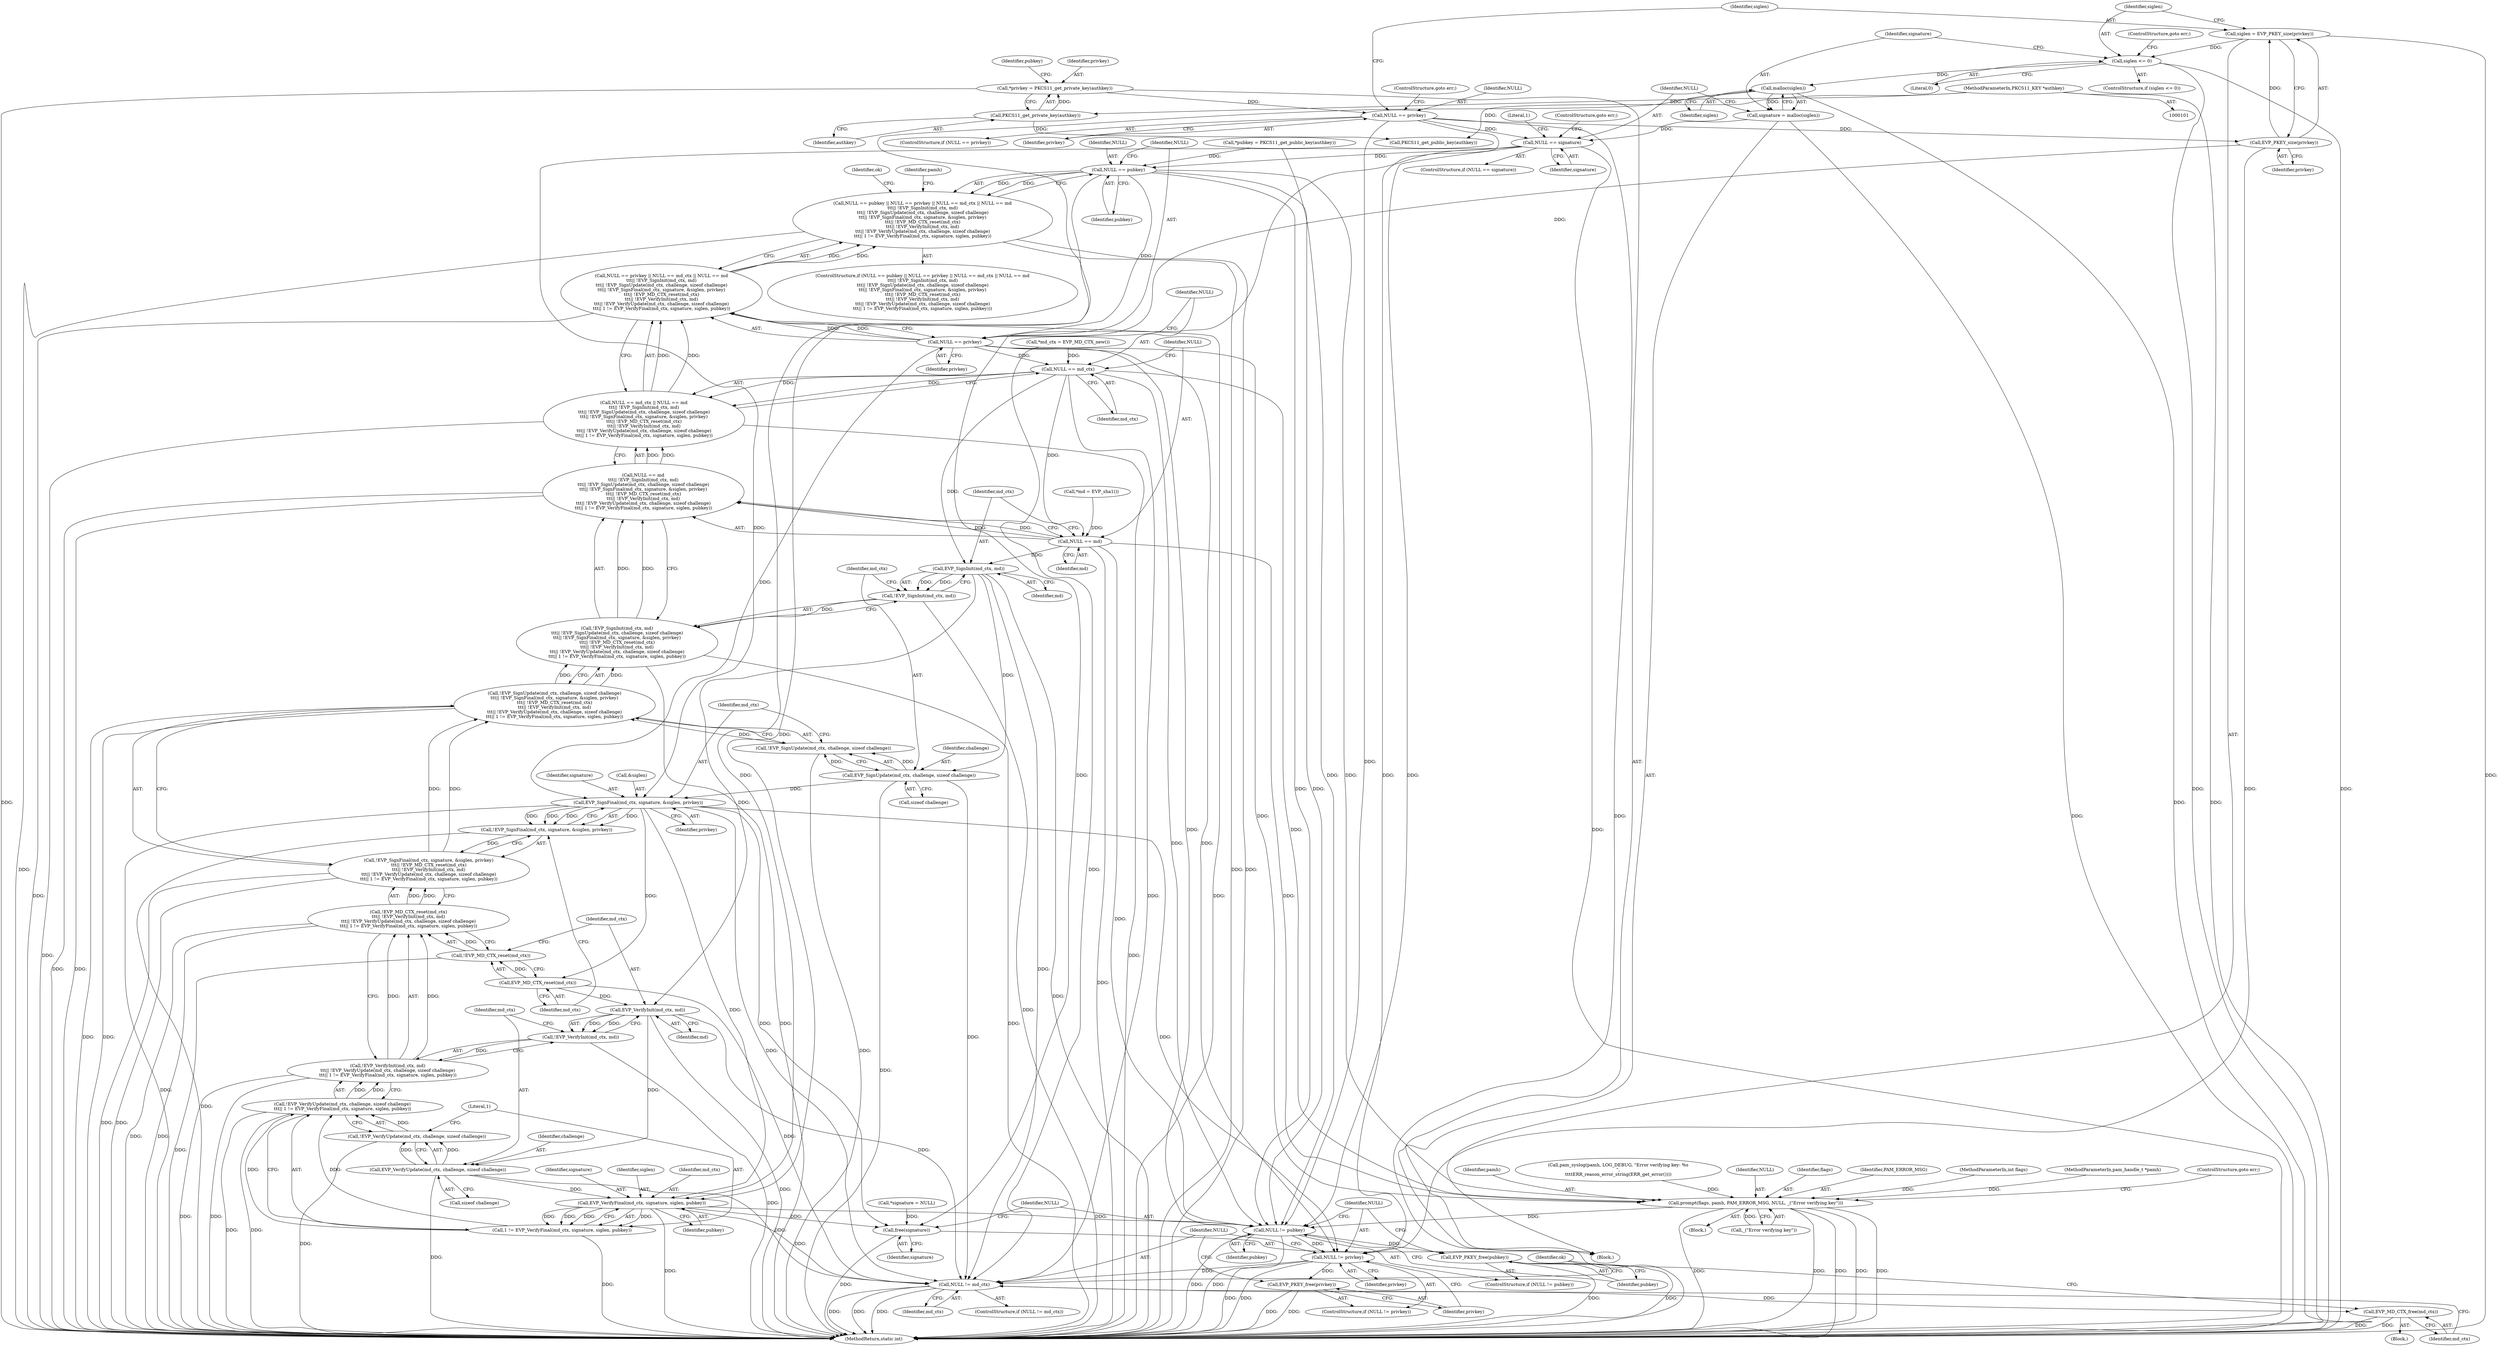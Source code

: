 digraph "0_pam_p11_d150b60e1e14c261b113f55681419ad1dfa8a76c@API" {
"1000150" [label="(Call,malloc(siglen))"];
"1000144" [label="(Call,siglen <= 0)"];
"1000139" [label="(Call,siglen = EVP_PKEY_size(privkey))"];
"1000141" [label="(Call,EVP_PKEY_size(privkey))"];
"1000135" [label="(Call,NULL == privkey)"];
"1000125" [label="(Call,*privkey = PKCS11_get_private_key(authkey))"];
"1000127" [label="(Call,PKCS11_get_private_key(authkey))"];
"1000104" [label="(MethodParameterIn,PKCS11_KEY *authkey)"];
"1000148" [label="(Call,signature = malloc(siglen))"];
"1000153" [label="(Call,NULL == signature)"];
"1000169" [label="(Call,NULL == pubkey)"];
"1000168" [label="(Call,NULL == pubkey || NULL == privkey || NULL == md_ctx || NULL == md\n\t\t\t|| !EVP_SignInit(md_ctx, md)\n\t\t\t|| !EVP_SignUpdate(md_ctx, challenge, sizeof challenge)\n\t\t\t|| !EVP_SignFinal(md_ctx, signature, &siglen, privkey)\n\t\t\t|| !EVP_MD_CTX_reset(md_ctx)\n\t\t\t|| !EVP_VerifyInit(md_ctx, md)\n\t\t\t|| !EVP_VerifyUpdate(md_ctx, challenge, sizeof challenge)\n\t\t\t|| 1 != EVP_VerifyFinal(md_ctx, signature, siglen, pubkey))"];
"1000173" [label="(Call,NULL == privkey)"];
"1000172" [label="(Call,NULL == privkey || NULL == md_ctx || NULL == md\n\t\t\t|| !EVP_SignInit(md_ctx, md)\n\t\t\t|| !EVP_SignUpdate(md_ctx, challenge, sizeof challenge)\n\t\t\t|| !EVP_SignFinal(md_ctx, signature, &siglen, privkey)\n\t\t\t|| !EVP_MD_CTX_reset(md_ctx)\n\t\t\t|| !EVP_VerifyInit(md_ctx, md)\n\t\t\t|| !EVP_VerifyUpdate(md_ctx, challenge, sizeof challenge)\n\t\t\t|| 1 != EVP_VerifyFinal(md_ctx, signature, siglen, pubkey))"];
"1000177" [label="(Call,NULL == md_ctx)"];
"1000176" [label="(Call,NULL == md_ctx || NULL == md\n\t\t\t|| !EVP_SignInit(md_ctx, md)\n\t\t\t|| !EVP_SignUpdate(md_ctx, challenge, sizeof challenge)\n\t\t\t|| !EVP_SignFinal(md_ctx, signature, &siglen, privkey)\n\t\t\t|| !EVP_MD_CTX_reset(md_ctx)\n\t\t\t|| !EVP_VerifyInit(md_ctx, md)\n\t\t\t|| !EVP_VerifyUpdate(md_ctx, challenge, sizeof challenge)\n\t\t\t|| 1 != EVP_VerifyFinal(md_ctx, signature, siglen, pubkey))"];
"1000181" [label="(Call,NULL == md)"];
"1000180" [label="(Call,NULL == md\n\t\t\t|| !EVP_SignInit(md_ctx, md)\n\t\t\t|| !EVP_SignUpdate(md_ctx, challenge, sizeof challenge)\n\t\t\t|| !EVP_SignFinal(md_ctx, signature, &siglen, privkey)\n\t\t\t|| !EVP_MD_CTX_reset(md_ctx)\n\t\t\t|| !EVP_VerifyInit(md_ctx, md)\n\t\t\t|| !EVP_VerifyUpdate(md_ctx, challenge, sizeof challenge)\n\t\t\t|| 1 != EVP_VerifyFinal(md_ctx, signature, siglen, pubkey))"];
"1000186" [label="(Call,EVP_SignInit(md_ctx, md))"];
"1000185" [label="(Call,!EVP_SignInit(md_ctx, md))"];
"1000184" [label="(Call,!EVP_SignInit(md_ctx, md)\n\t\t\t|| !EVP_SignUpdate(md_ctx, challenge, sizeof challenge)\n\t\t\t|| !EVP_SignFinal(md_ctx, signature, &siglen, privkey)\n\t\t\t|| !EVP_MD_CTX_reset(md_ctx)\n\t\t\t|| !EVP_VerifyInit(md_ctx, md)\n\t\t\t|| !EVP_VerifyUpdate(md_ctx, challenge, sizeof challenge)\n\t\t\t|| 1 != EVP_VerifyFinal(md_ctx, signature, siglen, pubkey))"];
"1000191" [label="(Call,EVP_SignUpdate(md_ctx, challenge, sizeof challenge))"];
"1000190" [label="(Call,!EVP_SignUpdate(md_ctx, challenge, sizeof challenge))"];
"1000189" [label="(Call,!EVP_SignUpdate(md_ctx, challenge, sizeof challenge)\n\t\t\t|| !EVP_SignFinal(md_ctx, signature, &siglen, privkey)\n\t\t\t|| !EVP_MD_CTX_reset(md_ctx)\n\t\t\t|| !EVP_VerifyInit(md_ctx, md)\n\t\t\t|| !EVP_VerifyUpdate(md_ctx, challenge, sizeof challenge)\n\t\t\t|| 1 != EVP_VerifyFinal(md_ctx, signature, siglen, pubkey))"];
"1000198" [label="(Call,EVP_SignFinal(md_ctx, signature, &siglen, privkey))"];
"1000197" [label="(Call,!EVP_SignFinal(md_ctx, signature, &siglen, privkey))"];
"1000196" [label="(Call,!EVP_SignFinal(md_ctx, signature, &siglen, privkey)\n\t\t\t|| !EVP_MD_CTX_reset(md_ctx)\n\t\t\t|| !EVP_VerifyInit(md_ctx, md)\n\t\t\t|| !EVP_VerifyUpdate(md_ctx, challenge, sizeof challenge)\n\t\t\t|| 1 != EVP_VerifyFinal(md_ctx, signature, siglen, pubkey))"];
"1000206" [label="(Call,EVP_MD_CTX_reset(md_ctx))"];
"1000205" [label="(Call,!EVP_MD_CTX_reset(md_ctx))"];
"1000204" [label="(Call,!EVP_MD_CTX_reset(md_ctx)\n\t\t\t|| !EVP_VerifyInit(md_ctx, md)\n\t\t\t|| !EVP_VerifyUpdate(md_ctx, challenge, sizeof challenge)\n\t\t\t|| 1 != EVP_VerifyFinal(md_ctx, signature, siglen, pubkey))"];
"1000210" [label="(Call,EVP_VerifyInit(md_ctx, md))"];
"1000209" [label="(Call,!EVP_VerifyInit(md_ctx, md))"];
"1000208" [label="(Call,!EVP_VerifyInit(md_ctx, md)\n\t\t\t|| !EVP_VerifyUpdate(md_ctx, challenge, sizeof challenge)\n\t\t\t|| 1 != EVP_VerifyFinal(md_ctx, signature, siglen, pubkey))"];
"1000215" [label="(Call,EVP_VerifyUpdate(md_ctx, challenge, sizeof challenge))"];
"1000214" [label="(Call,!EVP_VerifyUpdate(md_ctx, challenge, sizeof challenge))"];
"1000213" [label="(Call,!EVP_VerifyUpdate(md_ctx, challenge, sizeof challenge)\n\t\t\t|| 1 != EVP_VerifyFinal(md_ctx, signature, siglen, pubkey))"];
"1000222" [label="(Call,EVP_VerifyFinal(md_ctx, signature, siglen, pubkey))"];
"1000220" [label="(Call,1 != EVP_VerifyFinal(md_ctx, signature, siglen, pubkey))"];
"1000246" [label="(Call,free(signature))"];
"1000249" [label="(Call,NULL != pubkey)"];
"1000252" [label="(Call,EVP_PKEY_free(pubkey))"];
"1000255" [label="(Call,NULL != privkey)"];
"1000258" [label="(Call,EVP_PKEY_free(privkey))"];
"1000261" [label="(Call,NULL != md_ctx)"];
"1000265" [label="(Call,EVP_MD_CTX_free(md_ctx))"];
"1000234" [label="(Call,prompt(flags, pamh, PAM_ERROR_MSG, NULL, _(\"Error verifying key\")))"];
"1000253" [label="(Identifier,pubkey)"];
"1000264" [label="(Block,)"];
"1000211" [label="(Identifier,md_ctx)"];
"1000246" [label="(Call,free(signature))"];
"1000251" [label="(Identifier,pubkey)"];
"1000243" [label="(Identifier,ok)"];
"1000216" [label="(Identifier,md_ctx)"];
"1000208" [label="(Call,!EVP_VerifyInit(md_ctx, md)\n\t\t\t|| !EVP_VerifyUpdate(md_ctx, challenge, sizeof challenge)\n\t\t\t|| 1 != EVP_VerifyFinal(md_ctx, signature, siglen, pubkey))"];
"1000105" [label="(Block,)"];
"1000132" [label="(Call,PKCS11_get_public_key(authkey))"];
"1000167" [label="(ControlStructure,if (NULL == pubkey || NULL == privkey || NULL == md_ctx || NULL == md\n\t\t\t|| !EVP_SignInit(md_ctx, md)\n\t\t\t|| !EVP_SignUpdate(md_ctx, challenge, sizeof challenge)\n\t\t\t|| !EVP_SignFinal(md_ctx, signature, &siglen, privkey)\n\t\t\t|| !EVP_MD_CTX_reset(md_ctx)\n\t\t\t|| !EVP_VerifyInit(md_ctx, md)\n\t\t\t|| !EVP_VerifyUpdate(md_ctx, challenge, sizeof challenge)\n\t\t\t|| 1 != EVP_VerifyFinal(md_ctx, signature, siglen, pubkey)))"];
"1000201" [label="(Call,&siglen)"];
"1000224" [label="(Identifier,signature)"];
"1000263" [label="(Identifier,md_ctx)"];
"1000210" [label="(Call,EVP_VerifyInit(md_ctx, md))"];
"1000134" [label="(ControlStructure,if (NULL == privkey))"];
"1000155" [label="(Identifier,signature)"];
"1000126" [label="(Identifier,privkey)"];
"1000174" [label="(Identifier,NULL)"];
"1000128" [label="(Identifier,authkey)"];
"1000209" [label="(Call,!EVP_VerifyInit(md_ctx, md))"];
"1000177" [label="(Call,NULL == md_ctx)"];
"1000138" [label="(ControlStructure,goto err;)"];
"1000225" [label="(Identifier,siglen)"];
"1000257" [label="(Identifier,privkey)"];
"1000112" [label="(Call,*signature = NULL)"];
"1000250" [label="(Identifier,NULL)"];
"1000179" [label="(Identifier,md_ctx)"];
"1000148" [label="(Call,signature = malloc(siglen))"];
"1000154" [label="(Identifier,NULL)"];
"1000151" [label="(Identifier,siglen)"];
"1000193" [label="(Identifier,challenge)"];
"1000142" [label="(Identifier,privkey)"];
"1000269" [label="(MethodReturn,static int)"];
"1000149" [label="(Identifier,signature)"];
"1000169" [label="(Call,NULL == pubkey)"];
"1000235" [label="(Identifier,flags)"];
"1000212" [label="(Identifier,md)"];
"1000172" [label="(Call,NULL == privkey || NULL == md_ctx || NULL == md\n\t\t\t|| !EVP_SignInit(md_ctx, md)\n\t\t\t|| !EVP_SignUpdate(md_ctx, challenge, sizeof challenge)\n\t\t\t|| !EVP_SignFinal(md_ctx, signature, &siglen, privkey)\n\t\t\t|| !EVP_MD_CTX_reset(md_ctx)\n\t\t\t|| !EVP_VerifyInit(md_ctx, md)\n\t\t\t|| !EVP_VerifyUpdate(md_ctx, challenge, sizeof challenge)\n\t\t\t|| 1 != EVP_VerifyFinal(md_ctx, signature, siglen, pubkey))"];
"1000125" [label="(Call,*privkey = PKCS11_get_private_key(authkey))"];
"1000173" [label="(Call,NULL == privkey)"];
"1000206" [label="(Call,EVP_MD_CTX_reset(md_ctx))"];
"1000226" [label="(Identifier,pubkey)"];
"1000186" [label="(Call,EVP_SignInit(md_ctx, md))"];
"1000176" [label="(Call,NULL == md_ctx || NULL == md\n\t\t\t|| !EVP_SignInit(md_ctx, md)\n\t\t\t|| !EVP_SignUpdate(md_ctx, challenge, sizeof challenge)\n\t\t\t|| !EVP_SignFinal(md_ctx, signature, &siglen, privkey)\n\t\t\t|| !EVP_MD_CTX_reset(md_ctx)\n\t\t\t|| !EVP_VerifyInit(md_ctx, md)\n\t\t\t|| !EVP_VerifyUpdate(md_ctx, challenge, sizeof challenge)\n\t\t\t|| 1 != EVP_VerifyFinal(md_ctx, signature, siglen, pubkey))"];
"1000248" [label="(ControlStructure,if (NULL != pubkey))"];
"1000136" [label="(Identifier,NULL)"];
"1000184" [label="(Call,!EVP_SignInit(md_ctx, md)\n\t\t\t|| !EVP_SignUpdate(md_ctx, challenge, sizeof challenge)\n\t\t\t|| !EVP_SignFinal(md_ctx, signature, &siglen, privkey)\n\t\t\t|| !EVP_MD_CTX_reset(md_ctx)\n\t\t\t|| !EVP_VerifyInit(md_ctx, md)\n\t\t\t|| !EVP_VerifyUpdate(md_ctx, challenge, sizeof challenge)\n\t\t\t|| 1 != EVP_VerifyFinal(md_ctx, signature, siglen, pubkey))"];
"1000259" [label="(Identifier,privkey)"];
"1000205" [label="(Call,!EVP_MD_CTX_reset(md_ctx))"];
"1000197" [label="(Call,!EVP_SignFinal(md_ctx, signature, &siglen, privkey))"];
"1000121" [label="(Call,*md_ctx = EVP_MD_CTX_new())"];
"1000194" [label="(Call,sizeof challenge)"];
"1000214" [label="(Call,!EVP_VerifyUpdate(md_ctx, challenge, sizeof challenge))"];
"1000255" [label="(Call,NULL != privkey)"];
"1000217" [label="(Identifier,challenge)"];
"1000183" [label="(Identifier,md)"];
"1000130" [label="(Call,*pubkey = PKCS11_get_public_key(authkey))"];
"1000254" [label="(ControlStructure,if (NULL != privkey))"];
"1000159" [label="(Literal,1)"];
"1000266" [label="(Identifier,md_ctx)"];
"1000156" [label="(ControlStructure,goto err;)"];
"1000171" [label="(Identifier,pubkey)"];
"1000144" [label="(Call,siglen <= 0)"];
"1000189" [label="(Call,!EVP_SignUpdate(md_ctx, challenge, sizeof challenge)\n\t\t\t|| !EVP_SignFinal(md_ctx, signature, &siglen, privkey)\n\t\t\t|| !EVP_MD_CTX_reset(md_ctx)\n\t\t\t|| !EVP_VerifyInit(md_ctx, md)\n\t\t\t|| !EVP_VerifyUpdate(md_ctx, challenge, sizeof challenge)\n\t\t\t|| 1 != EVP_VerifyFinal(md_ctx, signature, siglen, pubkey))"];
"1000247" [label="(Identifier,signature)"];
"1000237" [label="(Identifier,PAM_ERROR_MSG)"];
"1000260" [label="(ControlStructure,if (NULL != md_ctx))"];
"1000147" [label="(ControlStructure,goto err;)"];
"1000117" [label="(Call,*md = EVP_sha1())"];
"1000141" [label="(Call,EVP_PKEY_size(privkey))"];
"1000150" [label="(Call,malloc(siglen))"];
"1000215" [label="(Call,EVP_VerifyUpdate(md_ctx, challenge, sizeof challenge))"];
"1000252" [label="(Call,EVP_PKEY_free(pubkey))"];
"1000168" [label="(Call,NULL == pubkey || NULL == privkey || NULL == md_ctx || NULL == md\n\t\t\t|| !EVP_SignInit(md_ctx, md)\n\t\t\t|| !EVP_SignUpdate(md_ctx, challenge, sizeof challenge)\n\t\t\t|| !EVP_SignFinal(md_ctx, signature, &siglen, privkey)\n\t\t\t|| !EVP_MD_CTX_reset(md_ctx)\n\t\t\t|| !EVP_VerifyInit(md_ctx, md)\n\t\t\t|| !EVP_VerifyUpdate(md_ctx, challenge, sizeof challenge)\n\t\t\t|| 1 != EVP_VerifyFinal(md_ctx, signature, siglen, pubkey))"];
"1000222" [label="(Call,EVP_VerifyFinal(md_ctx, signature, siglen, pubkey))"];
"1000187" [label="(Identifier,md_ctx)"];
"1000191" [label="(Call,EVP_SignUpdate(md_ctx, challenge, sizeof challenge))"];
"1000227" [label="(Block,)"];
"1000190" [label="(Call,!EVP_SignUpdate(md_ctx, challenge, sizeof challenge))"];
"1000152" [label="(ControlStructure,if (NULL == signature))"];
"1000127" [label="(Call,PKCS11_get_private_key(authkey))"];
"1000204" [label="(Call,!EVP_MD_CTX_reset(md_ctx)\n\t\t\t|| !EVP_VerifyInit(md_ctx, md)\n\t\t\t|| !EVP_VerifyUpdate(md_ctx, challenge, sizeof challenge)\n\t\t\t|| 1 != EVP_VerifyFinal(md_ctx, signature, siglen, pubkey))"];
"1000239" [label="(Call,_(\"Error verifying key\"))"];
"1000137" [label="(Identifier,privkey)"];
"1000140" [label="(Identifier,siglen)"];
"1000153" [label="(Call,NULL == signature)"];
"1000221" [label="(Literal,1)"];
"1000145" [label="(Identifier,siglen)"];
"1000199" [label="(Identifier,md_ctx)"];
"1000218" [label="(Call,sizeof challenge)"];
"1000213" [label="(Call,!EVP_VerifyUpdate(md_ctx, challenge, sizeof challenge)\n\t\t\t|| 1 != EVP_VerifyFinal(md_ctx, signature, siglen, pubkey))"];
"1000170" [label="(Identifier,NULL)"];
"1000139" [label="(Call,siglen = EVP_PKEY_size(privkey))"];
"1000175" [label="(Identifier,privkey)"];
"1000200" [label="(Identifier,signature)"];
"1000207" [label="(Identifier,md_ctx)"];
"1000265" [label="(Call,EVP_MD_CTX_free(md_ctx))"];
"1000268" [label="(Identifier,ok)"];
"1000203" [label="(Identifier,privkey)"];
"1000258" [label="(Call,EVP_PKEY_free(privkey))"];
"1000262" [label="(Identifier,NULL)"];
"1000143" [label="(ControlStructure,if (siglen <= 0))"];
"1000180" [label="(Call,NULL == md\n\t\t\t|| !EVP_SignInit(md_ctx, md)\n\t\t\t|| !EVP_SignUpdate(md_ctx, challenge, sizeof challenge)\n\t\t\t|| !EVP_SignFinal(md_ctx, signature, &siglen, privkey)\n\t\t\t|| !EVP_MD_CTX_reset(md_ctx)\n\t\t\t|| !EVP_VerifyInit(md_ctx, md)\n\t\t\t|| !EVP_VerifyUpdate(md_ctx, challenge, sizeof challenge)\n\t\t\t|| 1 != EVP_VerifyFinal(md_ctx, signature, siglen, pubkey))"];
"1000103" [label="(MethodParameterIn,int flags)"];
"1000256" [label="(Identifier,NULL)"];
"1000104" [label="(MethodParameterIn,PKCS11_KEY *authkey)"];
"1000102" [label="(MethodParameterIn,pam_handle_t *pamh)"];
"1000241" [label="(ControlStructure,goto err;)"];
"1000220" [label="(Call,1 != EVP_VerifyFinal(md_ctx, signature, siglen, pubkey))"];
"1000185" [label="(Call,!EVP_SignInit(md_ctx, md))"];
"1000236" [label="(Identifier,pamh)"];
"1000135" [label="(Call,NULL == privkey)"];
"1000198" [label="(Call,EVP_SignFinal(md_ctx, signature, &siglen, privkey))"];
"1000181" [label="(Call,NULL == md)"];
"1000228" [label="(Call,pam_syslog(pamh, LOG_DEBUG, \"Error verifying key: %s\n\",\n\t\t\t\tERR_reason_error_string(ERR_get_error())))"];
"1000188" [label="(Identifier,md)"];
"1000192" [label="(Identifier,md_ctx)"];
"1000196" [label="(Call,!EVP_SignFinal(md_ctx, signature, &siglen, privkey)\n\t\t\t|| !EVP_MD_CTX_reset(md_ctx)\n\t\t\t|| !EVP_VerifyInit(md_ctx, md)\n\t\t\t|| !EVP_VerifyUpdate(md_ctx, challenge, sizeof challenge)\n\t\t\t|| 1 != EVP_VerifyFinal(md_ctx, signature, siglen, pubkey))"];
"1000223" [label="(Identifier,md_ctx)"];
"1000178" [label="(Identifier,NULL)"];
"1000238" [label="(Identifier,NULL)"];
"1000261" [label="(Call,NULL != md_ctx)"];
"1000131" [label="(Identifier,pubkey)"];
"1000234" [label="(Call,prompt(flags, pamh, PAM_ERROR_MSG, NULL, _(\"Error verifying key\")))"];
"1000182" [label="(Identifier,NULL)"];
"1000146" [label="(Literal,0)"];
"1000249" [label="(Call,NULL != pubkey)"];
"1000229" [label="(Identifier,pamh)"];
"1000150" -> "1000148"  [label="AST: "];
"1000150" -> "1000151"  [label="CFG: "];
"1000151" -> "1000150"  [label="AST: "];
"1000148" -> "1000150"  [label="CFG: "];
"1000150" -> "1000269"  [label="DDG: "];
"1000150" -> "1000148"  [label="DDG: "];
"1000144" -> "1000150"  [label="DDG: "];
"1000150" -> "1000222"  [label="DDG: "];
"1000144" -> "1000143"  [label="AST: "];
"1000144" -> "1000146"  [label="CFG: "];
"1000145" -> "1000144"  [label="AST: "];
"1000146" -> "1000144"  [label="AST: "];
"1000147" -> "1000144"  [label="CFG: "];
"1000149" -> "1000144"  [label="CFG: "];
"1000144" -> "1000269"  [label="DDG: "];
"1000144" -> "1000269"  [label="DDG: "];
"1000139" -> "1000144"  [label="DDG: "];
"1000139" -> "1000105"  [label="AST: "];
"1000139" -> "1000141"  [label="CFG: "];
"1000140" -> "1000139"  [label="AST: "];
"1000141" -> "1000139"  [label="AST: "];
"1000145" -> "1000139"  [label="CFG: "];
"1000139" -> "1000269"  [label="DDG: "];
"1000141" -> "1000139"  [label="DDG: "];
"1000141" -> "1000142"  [label="CFG: "];
"1000142" -> "1000141"  [label="AST: "];
"1000135" -> "1000141"  [label="DDG: "];
"1000141" -> "1000173"  [label="DDG: "];
"1000141" -> "1000255"  [label="DDG: "];
"1000135" -> "1000134"  [label="AST: "];
"1000135" -> "1000137"  [label="CFG: "];
"1000136" -> "1000135"  [label="AST: "];
"1000137" -> "1000135"  [label="AST: "];
"1000138" -> "1000135"  [label="CFG: "];
"1000140" -> "1000135"  [label="CFG: "];
"1000135" -> "1000269"  [label="DDG: "];
"1000125" -> "1000135"  [label="DDG: "];
"1000135" -> "1000153"  [label="DDG: "];
"1000135" -> "1000249"  [label="DDG: "];
"1000135" -> "1000255"  [label="DDG: "];
"1000125" -> "1000105"  [label="AST: "];
"1000125" -> "1000127"  [label="CFG: "];
"1000126" -> "1000125"  [label="AST: "];
"1000127" -> "1000125"  [label="AST: "];
"1000131" -> "1000125"  [label="CFG: "];
"1000125" -> "1000269"  [label="DDG: "];
"1000127" -> "1000125"  [label="DDG: "];
"1000127" -> "1000128"  [label="CFG: "];
"1000128" -> "1000127"  [label="AST: "];
"1000104" -> "1000127"  [label="DDG: "];
"1000127" -> "1000132"  [label="DDG: "];
"1000104" -> "1000101"  [label="AST: "];
"1000104" -> "1000269"  [label="DDG: "];
"1000104" -> "1000132"  [label="DDG: "];
"1000148" -> "1000105"  [label="AST: "];
"1000149" -> "1000148"  [label="AST: "];
"1000154" -> "1000148"  [label="CFG: "];
"1000148" -> "1000269"  [label="DDG: "];
"1000148" -> "1000153"  [label="DDG: "];
"1000153" -> "1000152"  [label="AST: "];
"1000153" -> "1000155"  [label="CFG: "];
"1000154" -> "1000153"  [label="AST: "];
"1000155" -> "1000153"  [label="AST: "];
"1000156" -> "1000153"  [label="CFG: "];
"1000159" -> "1000153"  [label="CFG: "];
"1000153" -> "1000269"  [label="DDG: "];
"1000153" -> "1000169"  [label="DDG: "];
"1000153" -> "1000198"  [label="DDG: "];
"1000153" -> "1000246"  [label="DDG: "];
"1000153" -> "1000249"  [label="DDG: "];
"1000169" -> "1000168"  [label="AST: "];
"1000169" -> "1000171"  [label="CFG: "];
"1000170" -> "1000169"  [label="AST: "];
"1000171" -> "1000169"  [label="AST: "];
"1000174" -> "1000169"  [label="CFG: "];
"1000168" -> "1000169"  [label="CFG: "];
"1000169" -> "1000168"  [label="DDG: "];
"1000169" -> "1000168"  [label="DDG: "];
"1000130" -> "1000169"  [label="DDG: "];
"1000169" -> "1000173"  [label="DDG: "];
"1000169" -> "1000222"  [label="DDG: "];
"1000169" -> "1000234"  [label="DDG: "];
"1000169" -> "1000249"  [label="DDG: "];
"1000169" -> "1000249"  [label="DDG: "];
"1000168" -> "1000167"  [label="AST: "];
"1000168" -> "1000172"  [label="CFG: "];
"1000172" -> "1000168"  [label="AST: "];
"1000229" -> "1000168"  [label="CFG: "];
"1000243" -> "1000168"  [label="CFG: "];
"1000168" -> "1000269"  [label="DDG: "];
"1000168" -> "1000269"  [label="DDG: "];
"1000168" -> "1000269"  [label="DDG: "];
"1000172" -> "1000168"  [label="DDG: "];
"1000172" -> "1000168"  [label="DDG: "];
"1000173" -> "1000172"  [label="AST: "];
"1000173" -> "1000175"  [label="CFG: "];
"1000174" -> "1000173"  [label="AST: "];
"1000175" -> "1000173"  [label="AST: "];
"1000178" -> "1000173"  [label="CFG: "];
"1000172" -> "1000173"  [label="CFG: "];
"1000173" -> "1000172"  [label="DDG: "];
"1000173" -> "1000172"  [label="DDG: "];
"1000173" -> "1000177"  [label="DDG: "];
"1000173" -> "1000198"  [label="DDG: "];
"1000173" -> "1000234"  [label="DDG: "];
"1000173" -> "1000249"  [label="DDG: "];
"1000173" -> "1000255"  [label="DDG: "];
"1000172" -> "1000176"  [label="CFG: "];
"1000176" -> "1000172"  [label="AST: "];
"1000172" -> "1000269"  [label="DDG: "];
"1000172" -> "1000269"  [label="DDG: "];
"1000176" -> "1000172"  [label="DDG: "];
"1000176" -> "1000172"  [label="DDG: "];
"1000177" -> "1000176"  [label="AST: "];
"1000177" -> "1000179"  [label="CFG: "];
"1000178" -> "1000177"  [label="AST: "];
"1000179" -> "1000177"  [label="AST: "];
"1000182" -> "1000177"  [label="CFG: "];
"1000176" -> "1000177"  [label="CFG: "];
"1000177" -> "1000176"  [label="DDG: "];
"1000177" -> "1000176"  [label="DDG: "];
"1000121" -> "1000177"  [label="DDG: "];
"1000177" -> "1000181"  [label="DDG: "];
"1000177" -> "1000186"  [label="DDG: "];
"1000177" -> "1000234"  [label="DDG: "];
"1000177" -> "1000249"  [label="DDG: "];
"1000177" -> "1000261"  [label="DDG: "];
"1000176" -> "1000180"  [label="CFG: "];
"1000180" -> "1000176"  [label="AST: "];
"1000176" -> "1000269"  [label="DDG: "];
"1000176" -> "1000269"  [label="DDG: "];
"1000180" -> "1000176"  [label="DDG: "];
"1000180" -> "1000176"  [label="DDG: "];
"1000181" -> "1000180"  [label="AST: "];
"1000181" -> "1000183"  [label="CFG: "];
"1000182" -> "1000181"  [label="AST: "];
"1000183" -> "1000181"  [label="AST: "];
"1000187" -> "1000181"  [label="CFG: "];
"1000180" -> "1000181"  [label="CFG: "];
"1000181" -> "1000269"  [label="DDG: "];
"1000181" -> "1000180"  [label="DDG: "];
"1000181" -> "1000180"  [label="DDG: "];
"1000117" -> "1000181"  [label="DDG: "];
"1000181" -> "1000186"  [label="DDG: "];
"1000181" -> "1000234"  [label="DDG: "];
"1000181" -> "1000249"  [label="DDG: "];
"1000180" -> "1000184"  [label="CFG: "];
"1000184" -> "1000180"  [label="AST: "];
"1000180" -> "1000269"  [label="DDG: "];
"1000180" -> "1000269"  [label="DDG: "];
"1000184" -> "1000180"  [label="DDG: "];
"1000184" -> "1000180"  [label="DDG: "];
"1000186" -> "1000185"  [label="AST: "];
"1000186" -> "1000188"  [label="CFG: "];
"1000187" -> "1000186"  [label="AST: "];
"1000188" -> "1000186"  [label="AST: "];
"1000185" -> "1000186"  [label="CFG: "];
"1000186" -> "1000269"  [label="DDG: "];
"1000186" -> "1000185"  [label="DDG: "];
"1000186" -> "1000185"  [label="DDG: "];
"1000186" -> "1000191"  [label="DDG: "];
"1000186" -> "1000210"  [label="DDG: "];
"1000186" -> "1000261"  [label="DDG: "];
"1000185" -> "1000184"  [label="AST: "];
"1000192" -> "1000185"  [label="CFG: "];
"1000184" -> "1000185"  [label="CFG: "];
"1000185" -> "1000269"  [label="DDG: "];
"1000185" -> "1000184"  [label="DDG: "];
"1000184" -> "1000189"  [label="CFG: "];
"1000189" -> "1000184"  [label="AST: "];
"1000184" -> "1000269"  [label="DDG: "];
"1000184" -> "1000269"  [label="DDG: "];
"1000189" -> "1000184"  [label="DDG: "];
"1000189" -> "1000184"  [label="DDG: "];
"1000191" -> "1000190"  [label="AST: "];
"1000191" -> "1000194"  [label="CFG: "];
"1000192" -> "1000191"  [label="AST: "];
"1000193" -> "1000191"  [label="AST: "];
"1000194" -> "1000191"  [label="AST: "];
"1000190" -> "1000191"  [label="CFG: "];
"1000191" -> "1000269"  [label="DDG: "];
"1000191" -> "1000190"  [label="DDG: "];
"1000191" -> "1000190"  [label="DDG: "];
"1000191" -> "1000198"  [label="DDG: "];
"1000191" -> "1000261"  [label="DDG: "];
"1000190" -> "1000189"  [label="AST: "];
"1000199" -> "1000190"  [label="CFG: "];
"1000189" -> "1000190"  [label="CFG: "];
"1000190" -> "1000269"  [label="DDG: "];
"1000190" -> "1000189"  [label="DDG: "];
"1000189" -> "1000196"  [label="CFG: "];
"1000196" -> "1000189"  [label="AST: "];
"1000189" -> "1000269"  [label="DDG: "];
"1000189" -> "1000269"  [label="DDG: "];
"1000196" -> "1000189"  [label="DDG: "];
"1000196" -> "1000189"  [label="DDG: "];
"1000198" -> "1000197"  [label="AST: "];
"1000198" -> "1000203"  [label="CFG: "];
"1000199" -> "1000198"  [label="AST: "];
"1000200" -> "1000198"  [label="AST: "];
"1000201" -> "1000198"  [label="AST: "];
"1000203" -> "1000198"  [label="AST: "];
"1000197" -> "1000198"  [label="CFG: "];
"1000198" -> "1000269"  [label="DDG: "];
"1000198" -> "1000197"  [label="DDG: "];
"1000198" -> "1000197"  [label="DDG: "];
"1000198" -> "1000197"  [label="DDG: "];
"1000198" -> "1000197"  [label="DDG: "];
"1000198" -> "1000206"  [label="DDG: "];
"1000198" -> "1000222"  [label="DDG: "];
"1000198" -> "1000246"  [label="DDG: "];
"1000198" -> "1000255"  [label="DDG: "];
"1000198" -> "1000261"  [label="DDG: "];
"1000197" -> "1000196"  [label="AST: "];
"1000207" -> "1000197"  [label="CFG: "];
"1000196" -> "1000197"  [label="CFG: "];
"1000197" -> "1000269"  [label="DDG: "];
"1000197" -> "1000196"  [label="DDG: "];
"1000196" -> "1000204"  [label="CFG: "];
"1000204" -> "1000196"  [label="AST: "];
"1000196" -> "1000269"  [label="DDG: "];
"1000196" -> "1000269"  [label="DDG: "];
"1000204" -> "1000196"  [label="DDG: "];
"1000204" -> "1000196"  [label="DDG: "];
"1000206" -> "1000205"  [label="AST: "];
"1000206" -> "1000207"  [label="CFG: "];
"1000207" -> "1000206"  [label="AST: "];
"1000205" -> "1000206"  [label="CFG: "];
"1000206" -> "1000205"  [label="DDG: "];
"1000206" -> "1000210"  [label="DDG: "];
"1000206" -> "1000261"  [label="DDG: "];
"1000205" -> "1000204"  [label="AST: "];
"1000211" -> "1000205"  [label="CFG: "];
"1000204" -> "1000205"  [label="CFG: "];
"1000205" -> "1000269"  [label="DDG: "];
"1000205" -> "1000204"  [label="DDG: "];
"1000204" -> "1000208"  [label="CFG: "];
"1000208" -> "1000204"  [label="AST: "];
"1000204" -> "1000269"  [label="DDG: "];
"1000204" -> "1000269"  [label="DDG: "];
"1000208" -> "1000204"  [label="DDG: "];
"1000208" -> "1000204"  [label="DDG: "];
"1000210" -> "1000209"  [label="AST: "];
"1000210" -> "1000212"  [label="CFG: "];
"1000211" -> "1000210"  [label="AST: "];
"1000212" -> "1000210"  [label="AST: "];
"1000209" -> "1000210"  [label="CFG: "];
"1000210" -> "1000269"  [label="DDG: "];
"1000210" -> "1000209"  [label="DDG: "];
"1000210" -> "1000209"  [label="DDG: "];
"1000210" -> "1000215"  [label="DDG: "];
"1000210" -> "1000261"  [label="DDG: "];
"1000209" -> "1000208"  [label="AST: "];
"1000216" -> "1000209"  [label="CFG: "];
"1000208" -> "1000209"  [label="CFG: "];
"1000209" -> "1000269"  [label="DDG: "];
"1000209" -> "1000208"  [label="DDG: "];
"1000208" -> "1000213"  [label="CFG: "];
"1000213" -> "1000208"  [label="AST: "];
"1000208" -> "1000269"  [label="DDG: "];
"1000208" -> "1000269"  [label="DDG: "];
"1000213" -> "1000208"  [label="DDG: "];
"1000213" -> "1000208"  [label="DDG: "];
"1000215" -> "1000214"  [label="AST: "];
"1000215" -> "1000218"  [label="CFG: "];
"1000216" -> "1000215"  [label="AST: "];
"1000217" -> "1000215"  [label="AST: "];
"1000218" -> "1000215"  [label="AST: "];
"1000214" -> "1000215"  [label="CFG: "];
"1000215" -> "1000269"  [label="DDG: "];
"1000215" -> "1000214"  [label="DDG: "];
"1000215" -> "1000214"  [label="DDG: "];
"1000215" -> "1000222"  [label="DDG: "];
"1000215" -> "1000261"  [label="DDG: "];
"1000214" -> "1000213"  [label="AST: "];
"1000221" -> "1000214"  [label="CFG: "];
"1000213" -> "1000214"  [label="CFG: "];
"1000214" -> "1000269"  [label="DDG: "];
"1000214" -> "1000213"  [label="DDG: "];
"1000213" -> "1000220"  [label="CFG: "];
"1000220" -> "1000213"  [label="AST: "];
"1000213" -> "1000269"  [label="DDG: "];
"1000213" -> "1000269"  [label="DDG: "];
"1000220" -> "1000213"  [label="DDG: "];
"1000220" -> "1000213"  [label="DDG: "];
"1000222" -> "1000220"  [label="AST: "];
"1000222" -> "1000226"  [label="CFG: "];
"1000223" -> "1000222"  [label="AST: "];
"1000224" -> "1000222"  [label="AST: "];
"1000225" -> "1000222"  [label="AST: "];
"1000226" -> "1000222"  [label="AST: "];
"1000220" -> "1000222"  [label="CFG: "];
"1000222" -> "1000269"  [label="DDG: "];
"1000222" -> "1000220"  [label="DDG: "];
"1000222" -> "1000220"  [label="DDG: "];
"1000222" -> "1000220"  [label="DDG: "];
"1000222" -> "1000220"  [label="DDG: "];
"1000222" -> "1000246"  [label="DDG: "];
"1000222" -> "1000249"  [label="DDG: "];
"1000222" -> "1000261"  [label="DDG: "];
"1000221" -> "1000220"  [label="AST: "];
"1000220" -> "1000269"  [label="DDG: "];
"1000246" -> "1000105"  [label="AST: "];
"1000246" -> "1000247"  [label="CFG: "];
"1000247" -> "1000246"  [label="AST: "];
"1000250" -> "1000246"  [label="CFG: "];
"1000246" -> "1000269"  [label="DDG: "];
"1000112" -> "1000246"  [label="DDG: "];
"1000249" -> "1000248"  [label="AST: "];
"1000249" -> "1000251"  [label="CFG: "];
"1000250" -> "1000249"  [label="AST: "];
"1000251" -> "1000249"  [label="AST: "];
"1000253" -> "1000249"  [label="CFG: "];
"1000256" -> "1000249"  [label="CFG: "];
"1000249" -> "1000269"  [label="DDG: "];
"1000249" -> "1000269"  [label="DDG: "];
"1000234" -> "1000249"  [label="DDG: "];
"1000130" -> "1000249"  [label="DDG: "];
"1000249" -> "1000252"  [label="DDG: "];
"1000249" -> "1000255"  [label="DDG: "];
"1000252" -> "1000248"  [label="AST: "];
"1000252" -> "1000253"  [label="CFG: "];
"1000253" -> "1000252"  [label="AST: "];
"1000256" -> "1000252"  [label="CFG: "];
"1000252" -> "1000269"  [label="DDG: "];
"1000252" -> "1000269"  [label="DDG: "];
"1000255" -> "1000254"  [label="AST: "];
"1000255" -> "1000257"  [label="CFG: "];
"1000256" -> "1000255"  [label="AST: "];
"1000257" -> "1000255"  [label="AST: "];
"1000259" -> "1000255"  [label="CFG: "];
"1000262" -> "1000255"  [label="CFG: "];
"1000255" -> "1000269"  [label="DDG: "];
"1000255" -> "1000269"  [label="DDG: "];
"1000255" -> "1000258"  [label="DDG: "];
"1000255" -> "1000261"  [label="DDG: "];
"1000258" -> "1000254"  [label="AST: "];
"1000258" -> "1000259"  [label="CFG: "];
"1000259" -> "1000258"  [label="AST: "];
"1000262" -> "1000258"  [label="CFG: "];
"1000258" -> "1000269"  [label="DDG: "];
"1000258" -> "1000269"  [label="DDG: "];
"1000261" -> "1000260"  [label="AST: "];
"1000261" -> "1000263"  [label="CFG: "];
"1000262" -> "1000261"  [label="AST: "];
"1000263" -> "1000261"  [label="AST: "];
"1000266" -> "1000261"  [label="CFG: "];
"1000268" -> "1000261"  [label="CFG: "];
"1000261" -> "1000269"  [label="DDG: "];
"1000261" -> "1000269"  [label="DDG: "];
"1000261" -> "1000269"  [label="DDG: "];
"1000121" -> "1000261"  [label="DDG: "];
"1000261" -> "1000265"  [label="DDG: "];
"1000265" -> "1000264"  [label="AST: "];
"1000265" -> "1000266"  [label="CFG: "];
"1000266" -> "1000265"  [label="AST: "];
"1000268" -> "1000265"  [label="CFG: "];
"1000265" -> "1000269"  [label="DDG: "];
"1000265" -> "1000269"  [label="DDG: "];
"1000234" -> "1000227"  [label="AST: "];
"1000234" -> "1000239"  [label="CFG: "];
"1000235" -> "1000234"  [label="AST: "];
"1000236" -> "1000234"  [label="AST: "];
"1000237" -> "1000234"  [label="AST: "];
"1000238" -> "1000234"  [label="AST: "];
"1000239" -> "1000234"  [label="AST: "];
"1000241" -> "1000234"  [label="CFG: "];
"1000234" -> "1000269"  [label="DDG: "];
"1000234" -> "1000269"  [label="DDG: "];
"1000234" -> "1000269"  [label="DDG: "];
"1000234" -> "1000269"  [label="DDG: "];
"1000234" -> "1000269"  [label="DDG: "];
"1000103" -> "1000234"  [label="DDG: "];
"1000228" -> "1000234"  [label="DDG: "];
"1000102" -> "1000234"  [label="DDG: "];
"1000239" -> "1000234"  [label="DDG: "];
}
